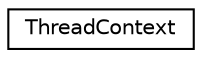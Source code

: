 digraph "Graphical Class Hierarchy"
{
  edge [fontname="Helvetica",fontsize="10",labelfontname="Helvetica",labelfontsize="10"];
  node [fontname="Helvetica",fontsize="10",shape=record];
  rankdir="LR";
  Node0 [label="ThreadContext",height=0.2,width=0.4,color="black", fillcolor="white", style="filled",URL="$structThreadContext.html",tooltip="An example of information context sent to the Thread inside Thread::SignalContext. "];
}
